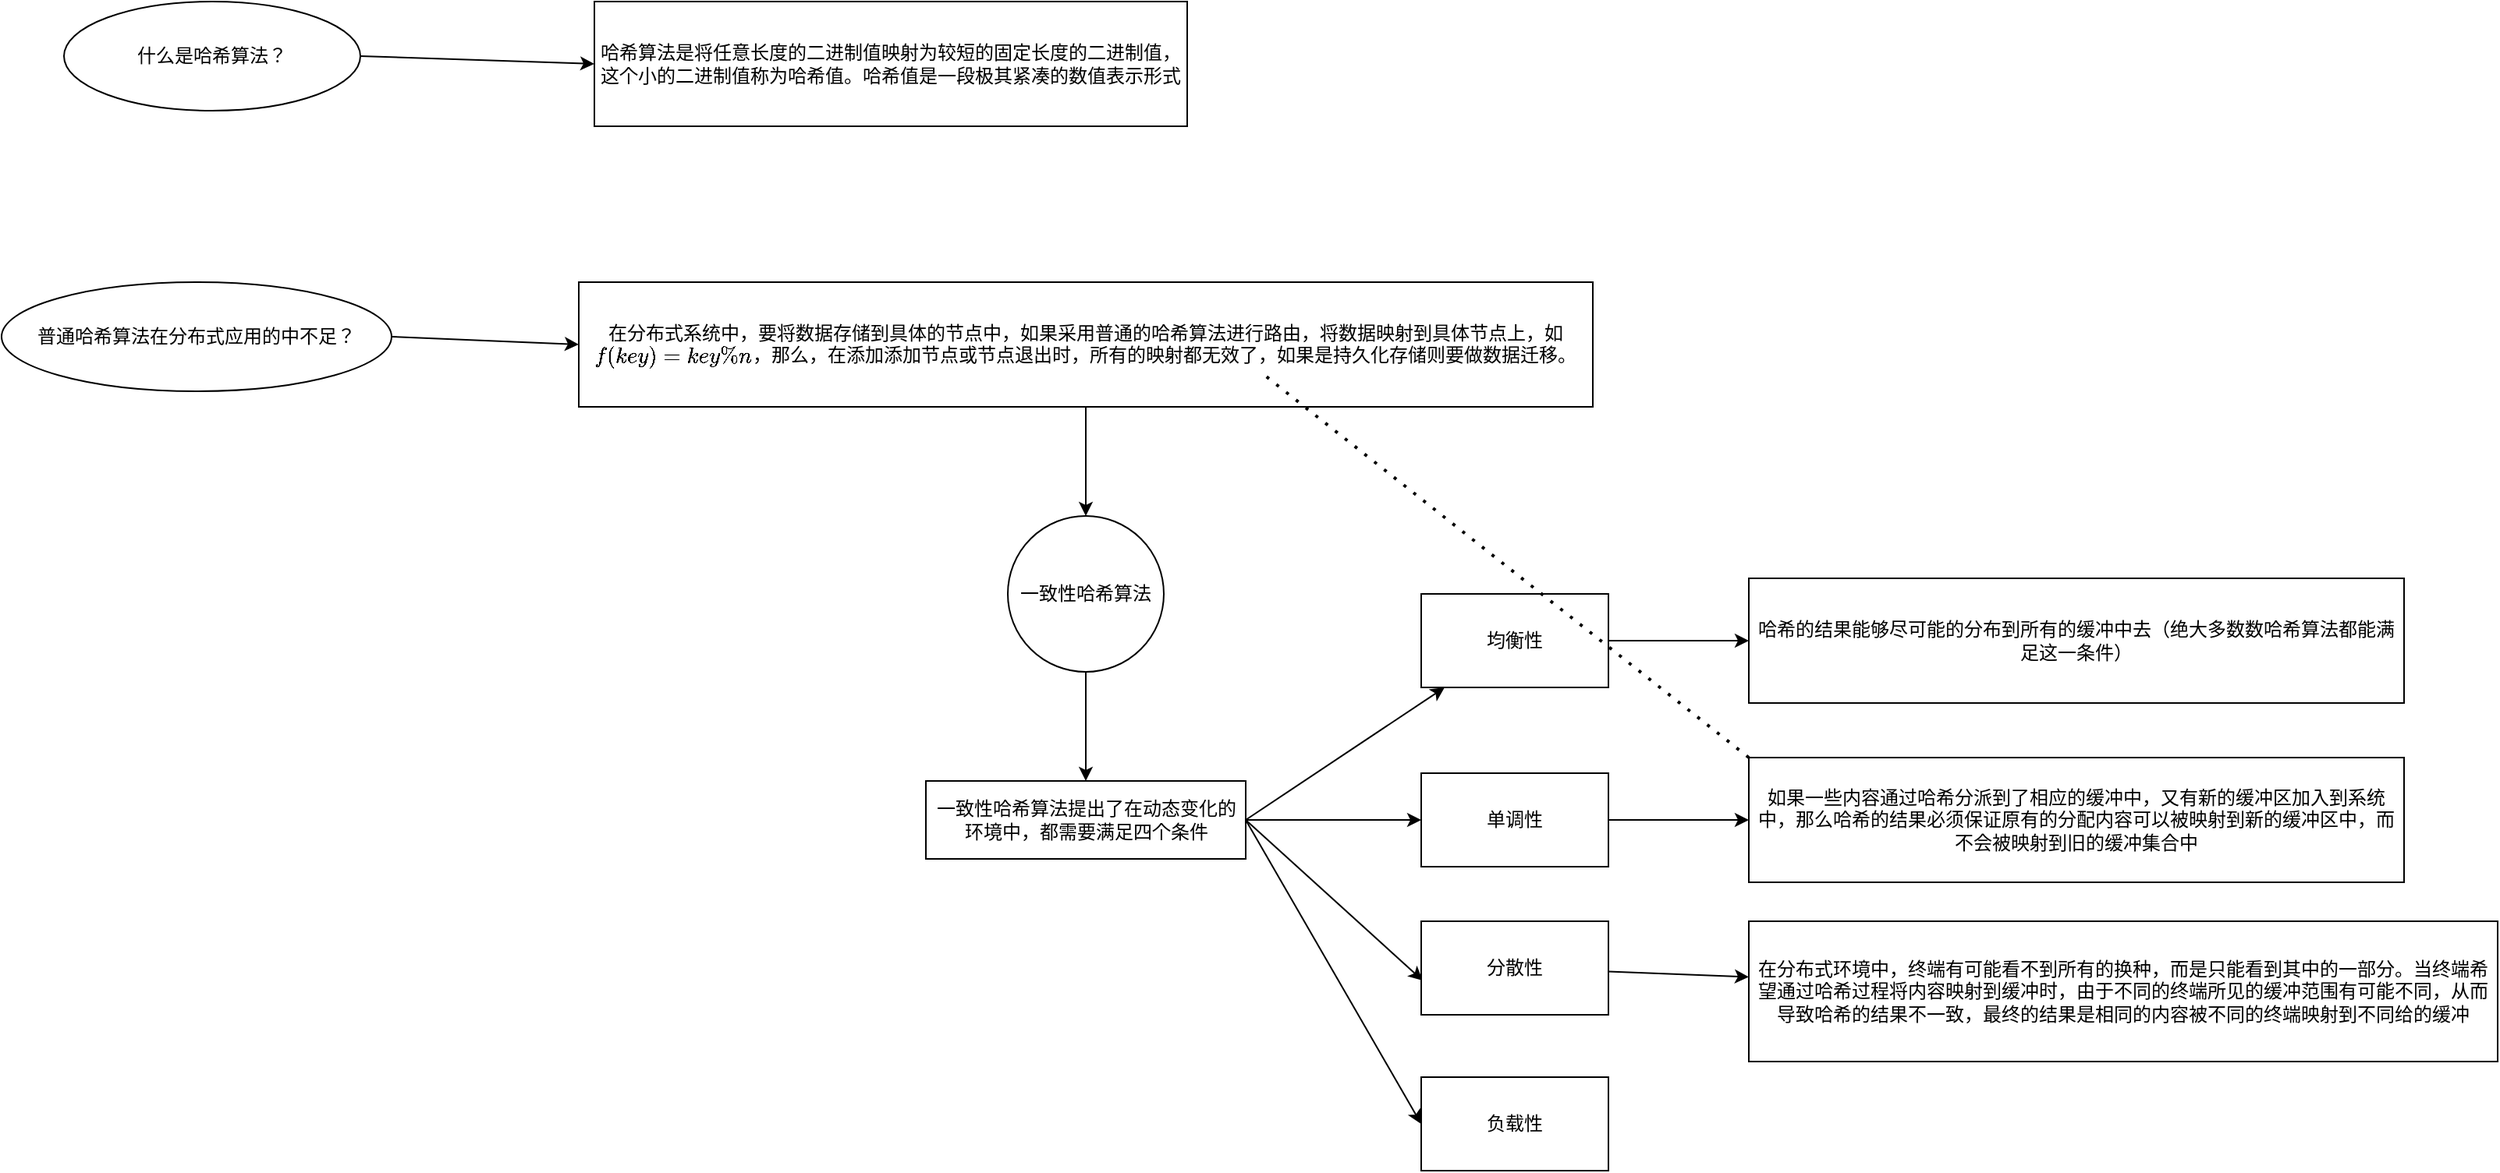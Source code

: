 <mxfile version="14.6.6" type="github">
  <diagram id="_ftIEuQbQowRMAcyedYQ" name="哈希算法">
    <mxGraphModel dx="2066" dy="1202" grid="1" gridSize="10" guides="1" tooltips="1" connect="1" arrows="1" fold="1" page="1" pageScale="1" pageWidth="3300" pageHeight="4681" math="1" shadow="0">
      <root>
        <mxCell id="0" />
        <mxCell id="1" parent="0" />
        <mxCell id="ZgCmA2nvShc4hJAHGpMs-3" style="edgeStyle=none;rounded=0;orthogonalLoop=1;jettySize=auto;html=1;exitX=1;exitY=0.5;exitDx=0;exitDy=0;entryX=0;entryY=0.5;entryDx=0;entryDy=0;" edge="1" parent="1" source="ZgCmA2nvShc4hJAHGpMs-1" target="ZgCmA2nvShc4hJAHGpMs-2">
          <mxGeometry relative="1" as="geometry" />
        </mxCell>
        <mxCell id="ZgCmA2nvShc4hJAHGpMs-1" value="什么是哈希算法？" style="ellipse;whiteSpace=wrap;html=1;" vertex="1" parent="1">
          <mxGeometry x="240" y="170" width="190" height="70" as="geometry" />
        </mxCell>
        <mxCell id="ZgCmA2nvShc4hJAHGpMs-2" value="哈希算法是将任意长度的二进制值映射为较短的固定长度的二进制值，这个小的二进制值称为哈希值。哈希值是一段极其紧凑的数值表示形式" style="rounded=0;whiteSpace=wrap;html=1;" vertex="1" parent="1">
          <mxGeometry x="580" y="170" width="380" height="80" as="geometry" />
        </mxCell>
        <mxCell id="ZgCmA2nvShc4hJAHGpMs-7" style="edgeStyle=none;rounded=0;orthogonalLoop=1;jettySize=auto;html=1;exitX=1;exitY=0.5;exitDx=0;exitDy=0;entryX=0;entryY=0.5;entryDx=0;entryDy=0;" edge="1" parent="1" source="ZgCmA2nvShc4hJAHGpMs-4" target="ZgCmA2nvShc4hJAHGpMs-6">
          <mxGeometry relative="1" as="geometry" />
        </mxCell>
        <mxCell id="ZgCmA2nvShc4hJAHGpMs-4" value="普通哈希算法在分布式应用的中不足？" style="ellipse;whiteSpace=wrap;html=1;" vertex="1" parent="1">
          <mxGeometry x="200" y="350" width="250" height="70" as="geometry" />
        </mxCell>
        <mxCell id="ZgCmA2nvShc4hJAHGpMs-9" style="edgeStyle=none;rounded=0;orthogonalLoop=1;jettySize=auto;html=1;exitX=0.5;exitY=1;exitDx=0;exitDy=0;entryX=0.5;entryY=0;entryDx=0;entryDy=0;" edge="1" parent="1" source="ZgCmA2nvShc4hJAHGpMs-6" target="ZgCmA2nvShc4hJAHGpMs-8">
          <mxGeometry relative="1" as="geometry" />
        </mxCell>
        <mxCell id="ZgCmA2nvShc4hJAHGpMs-6" value="在分布式系统中，要将数据存储到具体的节点中，如果采用普通的哈希算法进行路由，将数据映射到具体节点上，如 `f(key) = key % n`，那么，在添加添加节点或节点退出时，所有的映射都无效了，如果是持久化存储则要做数据迁移。" style="rounded=0;whiteSpace=wrap;html=1;" vertex="1" parent="1">
          <mxGeometry x="570" y="350" width="650" height="80" as="geometry" />
        </mxCell>
        <mxCell id="ZgCmA2nvShc4hJAHGpMs-11" value="" style="edgeStyle=none;rounded=0;orthogonalLoop=1;jettySize=auto;html=1;" edge="1" parent="1" source="ZgCmA2nvShc4hJAHGpMs-8" target="ZgCmA2nvShc4hJAHGpMs-10">
          <mxGeometry relative="1" as="geometry" />
        </mxCell>
        <mxCell id="ZgCmA2nvShc4hJAHGpMs-8" value="一致性哈希算法" style="ellipse;whiteSpace=wrap;html=1;aspect=fixed;" vertex="1" parent="1">
          <mxGeometry x="845" y="500" width="100" height="100" as="geometry" />
        </mxCell>
        <mxCell id="ZgCmA2nvShc4hJAHGpMs-13" value="" style="edgeStyle=none;rounded=0;orthogonalLoop=1;jettySize=auto;html=1;exitX=1;exitY=0.5;exitDx=0;exitDy=0;" edge="1" parent="1" source="ZgCmA2nvShc4hJAHGpMs-10" target="ZgCmA2nvShc4hJAHGpMs-12">
          <mxGeometry relative="1" as="geometry" />
        </mxCell>
        <mxCell id="ZgCmA2nvShc4hJAHGpMs-17" style="edgeStyle=none;rounded=0;orthogonalLoop=1;jettySize=auto;html=1;exitX=1;exitY=0.5;exitDx=0;exitDy=0;entryX=0;entryY=0.5;entryDx=0;entryDy=0;" edge="1" parent="1" source="ZgCmA2nvShc4hJAHGpMs-10" target="ZgCmA2nvShc4hJAHGpMs-14">
          <mxGeometry relative="1" as="geometry" />
        </mxCell>
        <mxCell id="ZgCmA2nvShc4hJAHGpMs-18" style="edgeStyle=none;rounded=0;orthogonalLoop=1;jettySize=auto;html=1;exitX=1;exitY=0.5;exitDx=0;exitDy=0;entryX=0.008;entryY=0.633;entryDx=0;entryDy=0;entryPerimeter=0;" edge="1" parent="1" source="ZgCmA2nvShc4hJAHGpMs-10" target="ZgCmA2nvShc4hJAHGpMs-15">
          <mxGeometry relative="1" as="geometry" />
        </mxCell>
        <mxCell id="ZgCmA2nvShc4hJAHGpMs-19" style="edgeStyle=none;rounded=0;orthogonalLoop=1;jettySize=auto;html=1;exitX=1;exitY=0.5;exitDx=0;exitDy=0;entryX=0;entryY=0.5;entryDx=0;entryDy=0;" edge="1" parent="1" source="ZgCmA2nvShc4hJAHGpMs-10" target="ZgCmA2nvShc4hJAHGpMs-16">
          <mxGeometry relative="1" as="geometry" />
        </mxCell>
        <mxCell id="ZgCmA2nvShc4hJAHGpMs-10" value="一致性哈希算法提出了在动态变化的环境中，都需要满足四个条件" style="whiteSpace=wrap;html=1;" vertex="1" parent="1">
          <mxGeometry x="792.5" y="670" width="205" height="50" as="geometry" />
        </mxCell>
        <mxCell id="ZgCmA2nvShc4hJAHGpMs-21" style="edgeStyle=none;rounded=0;orthogonalLoop=1;jettySize=auto;html=1;exitX=1;exitY=0.5;exitDx=0;exitDy=0;entryX=0;entryY=0.5;entryDx=0;entryDy=0;" edge="1" parent="1" source="ZgCmA2nvShc4hJAHGpMs-12" target="ZgCmA2nvShc4hJAHGpMs-20">
          <mxGeometry relative="1" as="geometry" />
        </mxCell>
        <mxCell id="ZgCmA2nvShc4hJAHGpMs-12" value="均衡性" style="whiteSpace=wrap;html=1;" vertex="1" parent="1">
          <mxGeometry x="1110" y="550" width="120" height="60" as="geometry" />
        </mxCell>
        <mxCell id="ZgCmA2nvShc4hJAHGpMs-24" style="edgeStyle=none;rounded=0;orthogonalLoop=1;jettySize=auto;html=1;exitX=1;exitY=0.5;exitDx=0;exitDy=0;" edge="1" parent="1" source="ZgCmA2nvShc4hJAHGpMs-14" target="ZgCmA2nvShc4hJAHGpMs-22">
          <mxGeometry relative="1" as="geometry" />
        </mxCell>
        <mxCell id="ZgCmA2nvShc4hJAHGpMs-14" value="单调性" style="whiteSpace=wrap;html=1;" vertex="1" parent="1">
          <mxGeometry x="1110" y="665" width="120" height="60" as="geometry" />
        </mxCell>
        <mxCell id="ZgCmA2nvShc4hJAHGpMs-26" value="" style="edgeStyle=none;rounded=0;orthogonalLoop=1;jettySize=auto;html=1;" edge="1" parent="1" source="ZgCmA2nvShc4hJAHGpMs-15" target="ZgCmA2nvShc4hJAHGpMs-25">
          <mxGeometry relative="1" as="geometry" />
        </mxCell>
        <mxCell id="ZgCmA2nvShc4hJAHGpMs-15" value="分散性" style="whiteSpace=wrap;html=1;" vertex="1" parent="1">
          <mxGeometry x="1110" y="760" width="120" height="60" as="geometry" />
        </mxCell>
        <mxCell id="ZgCmA2nvShc4hJAHGpMs-16" value="负载性" style="whiteSpace=wrap;html=1;" vertex="1" parent="1">
          <mxGeometry x="1110" y="860" width="120" height="60" as="geometry" />
        </mxCell>
        <mxCell id="ZgCmA2nvShc4hJAHGpMs-20" value="哈希的结果能够尽可能的分布到所有的缓冲中去（绝大多数数哈希算法都能满足这一条件）" style="whiteSpace=wrap;html=1;" vertex="1" parent="1">
          <mxGeometry x="1320" y="540" width="420" height="80" as="geometry" />
        </mxCell>
        <mxCell id="ZgCmA2nvShc4hJAHGpMs-22" value="如果一些内容通过哈希分派到了相应的缓冲中，又有新的缓冲区加入到系统中，那么哈希的结果必须保证原有的分配内容可以被映射到新的缓冲区中，而不会被映射到旧的缓冲集合中" style="whiteSpace=wrap;html=1;" vertex="1" parent="1">
          <mxGeometry x="1320" y="655" width="420" height="80" as="geometry" />
        </mxCell>
        <mxCell id="ZgCmA2nvShc4hJAHGpMs-23" value="" style="endArrow=none;dashed=1;html=1;dashPattern=1 3;strokeWidth=2;exitX=0;exitY=0;exitDx=0;exitDy=0;" edge="1" parent="1" source="ZgCmA2nvShc4hJAHGpMs-22">
          <mxGeometry width="50" height="50" relative="1" as="geometry">
            <mxPoint x="960" y="460" as="sourcePoint" />
            <mxPoint x="1010" y="410" as="targetPoint" />
          </mxGeometry>
        </mxCell>
        <mxCell id="ZgCmA2nvShc4hJAHGpMs-25" value="在分布式环境中，终端有可能看不到所有的换种，而是只能看到其中的一部分。当终端希望通过哈希过程将内容映射到缓冲时，由于不同的终端所见的缓冲范围有可能不同，从而导致哈希的结果不一致，最终的结果是相同的内容被不同的终端映射到不同给的缓冲" style="whiteSpace=wrap;html=1;" vertex="1" parent="1">
          <mxGeometry x="1320" y="760" width="480" height="90" as="geometry" />
        </mxCell>
      </root>
    </mxGraphModel>
  </diagram>
</mxfile>
